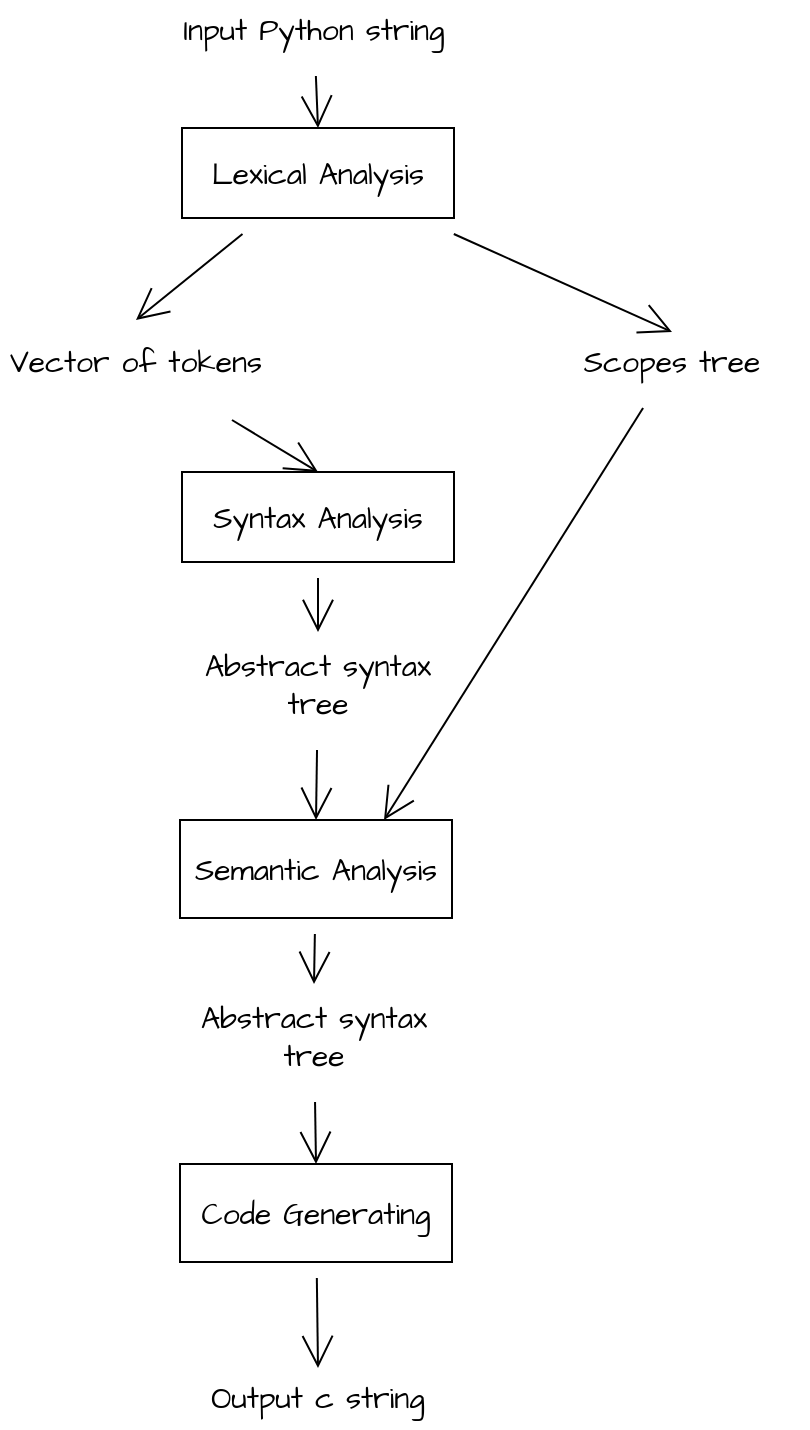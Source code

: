 <mxfile version="24.4.13" type="github">
  <diagram name="‫עמוד-1‬" id="mDzBvKNFUR8dziS2r7m7">
    <mxGraphModel dx="2265" dy="1085" grid="0" gridSize="10" guides="1" tooltips="1" connect="1" arrows="1" fold="1" page="0" pageScale="1" pageWidth="827" pageHeight="1169" math="0" shadow="0">
      <root>
        <mxCell id="0" />
        <mxCell id="1" parent="0" />
        <mxCell id="wvLcPsDLCrIeRJ1zxTek-11" style="edgeStyle=none;curved=1;rounded=0;orthogonalLoop=1;jettySize=auto;html=1;entryX=0.5;entryY=0;entryDx=0;entryDy=0;fontFamily=Architects Daughter;fontSource=https%3A%2F%2Ffonts.googleapis.com%2Fcss%3Ffamily%3DArchitects%2BDaughter;fontSize=15;startSize=14;endArrow=open;endSize=14;sourcePerimeterSpacing=8;targetPerimeterSpacing=8;" edge="1" parent="1" source="wvLcPsDLCrIeRJ1zxTek-1" target="wvLcPsDLCrIeRJ1zxTek-5">
          <mxGeometry relative="1" as="geometry" />
        </mxCell>
        <mxCell id="wvLcPsDLCrIeRJ1zxTek-12" style="edgeStyle=none;curved=1;rounded=0;orthogonalLoop=1;jettySize=auto;html=1;entryX=0.5;entryY=0;entryDx=0;entryDy=0;fontFamily=Architects Daughter;fontSource=https%3A%2F%2Ffonts.googleapis.com%2Fcss%3Ffamily%3DArchitects%2BDaughter;fontSize=15;startSize=14;endArrow=open;endSize=14;sourcePerimeterSpacing=8;targetPerimeterSpacing=8;" edge="1" parent="1" source="wvLcPsDLCrIeRJ1zxTek-1" target="wvLcPsDLCrIeRJ1zxTek-6">
          <mxGeometry relative="1" as="geometry" />
        </mxCell>
        <mxCell id="wvLcPsDLCrIeRJ1zxTek-1" value="&lt;font style=&quot;font-size: 15px;&quot;&gt;Lexical Analysis&lt;/font&gt;" style="rounded=0;whiteSpace=wrap;html=1;fontFamily=Architects Daughter;fontSource=https%3A%2F%2Ffonts.googleapis.com%2Fcss%3Ffamily%3DArchitects%2BDaughter;fontSize=15;" vertex="1" parent="1">
          <mxGeometry x="135" y="129" width="136" height="45" as="geometry" />
        </mxCell>
        <mxCell id="wvLcPsDLCrIeRJ1zxTek-10" style="edgeStyle=none;curved=1;rounded=0;orthogonalLoop=1;jettySize=auto;html=1;entryX=0.5;entryY=0;entryDx=0;entryDy=0;fontFamily=Architects Daughter;fontSource=https%3A%2F%2Ffonts.googleapis.com%2Fcss%3Ffamily%3DArchitects%2BDaughter;fontSize=15;startSize=14;endArrow=open;endSize=14;sourcePerimeterSpacing=8;targetPerimeterSpacing=8;" edge="1" parent="1" source="wvLcPsDLCrIeRJ1zxTek-2" target="wvLcPsDLCrIeRJ1zxTek-1">
          <mxGeometry relative="1" as="geometry" />
        </mxCell>
        <mxCell id="wvLcPsDLCrIeRJ1zxTek-2" value="&lt;font face=&quot;Architects Daughter&quot; data-font-src=&quot;https://fonts.googleapis.com/css?family=Architects+Daughter&quot; style=&quot;font-size: 15px;&quot;&gt;Input Python string&lt;/font&gt;" style="text;strokeColor=none;fillColor=none;html=1;align=center;verticalAlign=middle;whiteSpace=wrap;rounded=0;fontSize=15;fontFamily=Georgia;" vertex="1" parent="1">
          <mxGeometry x="111" y="65" width="180" height="30" as="geometry" />
        </mxCell>
        <mxCell id="wvLcPsDLCrIeRJ1zxTek-16" style="edgeStyle=none;curved=1;rounded=0;orthogonalLoop=1;jettySize=auto;html=1;entryX=0.5;entryY=0;entryDx=0;entryDy=0;fontFamily=Architects Daughter;fontSource=https%3A%2F%2Ffonts.googleapis.com%2Fcss%3Ffamily%3DArchitects%2BDaughter;fontSize=15;startSize=14;endArrow=open;endSize=14;sourcePerimeterSpacing=8;targetPerimeterSpacing=8;" edge="1" parent="1" source="wvLcPsDLCrIeRJ1zxTek-4" target="wvLcPsDLCrIeRJ1zxTek-7">
          <mxGeometry relative="1" as="geometry" />
        </mxCell>
        <mxCell id="wvLcPsDLCrIeRJ1zxTek-4" value="&lt;font style=&quot;font-size: 15px;&quot;&gt;Syntax Analysis&lt;/font&gt;" style="rounded=0;whiteSpace=wrap;html=1;fontFamily=Architects Daughter;fontSource=https%3A%2F%2Ffonts.googleapis.com%2Fcss%3Ffamily%3DArchitects%2BDaughter;fontSize=15;" vertex="1" parent="1">
          <mxGeometry x="135" y="301" width="136" height="45" as="geometry" />
        </mxCell>
        <mxCell id="wvLcPsDLCrIeRJ1zxTek-13" style="edgeStyle=none;curved=1;rounded=0;orthogonalLoop=1;jettySize=auto;html=1;entryX=0.5;entryY=0;entryDx=0;entryDy=0;fontFamily=Architects Daughter;fontSource=https%3A%2F%2Ffonts.googleapis.com%2Fcss%3Ffamily%3DArchitects%2BDaughter;fontSize=15;startSize=14;endArrow=open;endSize=14;sourcePerimeterSpacing=8;targetPerimeterSpacing=8;" edge="1" parent="1" source="wvLcPsDLCrIeRJ1zxTek-5" target="wvLcPsDLCrIeRJ1zxTek-4">
          <mxGeometry relative="1" as="geometry" />
        </mxCell>
        <mxCell id="wvLcPsDLCrIeRJ1zxTek-5" value="&lt;font face=&quot;Architects Daughter&quot; data-font-src=&quot;https://fonts.googleapis.com/css?family=Architects+Daughter&quot; style=&quot;font-size: 15px;&quot;&gt;Vector of tokens&lt;/font&gt;" style="text;strokeColor=none;fillColor=none;html=1;align=center;verticalAlign=middle;whiteSpace=wrap;rounded=0;fontSize=15;fontFamily=Georgia;" vertex="1" parent="1">
          <mxGeometry x="44" y="225" width="136" height="42" as="geometry" />
        </mxCell>
        <mxCell id="wvLcPsDLCrIeRJ1zxTek-30" style="edgeStyle=none;curved=1;rounded=0;orthogonalLoop=1;jettySize=auto;html=1;entryX=0.75;entryY=0;entryDx=0;entryDy=0;fontFamily=Architects Daughter;fontSource=https%3A%2F%2Ffonts.googleapis.com%2Fcss%3Ffamily%3DArchitects%2BDaughter;fontSize=15;startSize=14;endArrow=open;endSize=14;sourcePerimeterSpacing=8;targetPerimeterSpacing=8;" edge="1" parent="1" source="wvLcPsDLCrIeRJ1zxTek-6" target="wvLcPsDLCrIeRJ1zxTek-8">
          <mxGeometry relative="1" as="geometry" />
        </mxCell>
        <mxCell id="wvLcPsDLCrIeRJ1zxTek-6" value="&lt;font face=&quot;Architects Daughter&quot; data-font-src=&quot;https://fonts.googleapis.com/css?family=Architects+Daughter&quot; style=&quot;font-size: 15px;&quot;&gt;Scopes tree&lt;/font&gt;" style="text;strokeColor=none;fillColor=none;html=1;align=center;verticalAlign=middle;whiteSpace=wrap;rounded=0;fontSize=15;fontFamily=Georgia;" vertex="1" parent="1">
          <mxGeometry x="312" y="231" width="136" height="30" as="geometry" />
        </mxCell>
        <mxCell id="wvLcPsDLCrIeRJ1zxTek-21" style="edgeStyle=none;curved=1;rounded=0;orthogonalLoop=1;jettySize=auto;html=1;entryX=0.5;entryY=0;entryDx=0;entryDy=0;fontFamily=Architects Daughter;fontSource=https%3A%2F%2Ffonts.googleapis.com%2Fcss%3Ffamily%3DArchitects%2BDaughter;fontSize=15;startSize=14;endArrow=open;endSize=14;sourcePerimeterSpacing=8;targetPerimeterSpacing=8;" edge="1" parent="1" source="wvLcPsDLCrIeRJ1zxTek-7" target="wvLcPsDLCrIeRJ1zxTek-8">
          <mxGeometry relative="1" as="geometry" />
        </mxCell>
        <mxCell id="wvLcPsDLCrIeRJ1zxTek-7" value="&lt;font face=&quot;Architects Daughter&quot; data-font-src=&quot;https://fonts.googleapis.com/css?family=Architects+Daughter&quot; style=&quot;font-size: 15px;&quot;&gt;Abstract syntax tree&lt;/font&gt;" style="text;strokeColor=none;fillColor=none;html=1;align=center;verticalAlign=middle;whiteSpace=wrap;rounded=0;fontSize=15;fontFamily=Georgia;" vertex="1" parent="1">
          <mxGeometry x="135" y="381" width="136" height="51" as="geometry" />
        </mxCell>
        <mxCell id="wvLcPsDLCrIeRJ1zxTek-25" style="edgeStyle=none;curved=1;rounded=0;orthogonalLoop=1;jettySize=auto;html=1;entryX=0.5;entryY=0;entryDx=0;entryDy=0;fontFamily=Architects Daughter;fontSource=https%3A%2F%2Ffonts.googleapis.com%2Fcss%3Ffamily%3DArchitects%2BDaughter;fontSize=15;startSize=14;endArrow=open;endSize=14;sourcePerimeterSpacing=8;targetPerimeterSpacing=8;" edge="1" parent="1" source="wvLcPsDLCrIeRJ1zxTek-8" target="wvLcPsDLCrIeRJ1zxTek-23">
          <mxGeometry relative="1" as="geometry" />
        </mxCell>
        <mxCell id="wvLcPsDLCrIeRJ1zxTek-8" value="&lt;font style=&quot;font-size: 15px;&quot;&gt;Semantic Analysis&lt;/font&gt;" style="rounded=0;whiteSpace=wrap;html=1;fontFamily=Architects Daughter;fontSource=https%3A%2F%2Ffonts.googleapis.com%2Fcss%3Ffamily%3DArchitects%2BDaughter;fontSize=15;" vertex="1" parent="1">
          <mxGeometry x="134" y="475" width="136" height="49" as="geometry" />
        </mxCell>
        <mxCell id="wvLcPsDLCrIeRJ1zxTek-9" value="&lt;font face=&quot;Architects Daughter&quot; data-font-src=&quot;https://fonts.googleapis.com/css?family=Architects+Daughter&quot; style=&quot;font-size: 15px;&quot;&gt;Output c string&lt;/font&gt;" style="text;strokeColor=none;fillColor=none;html=1;align=center;verticalAlign=middle;whiteSpace=wrap;rounded=0;fontSize=15;fontFamily=Georgia;" vertex="1" parent="1">
          <mxGeometry x="123" y="749" width="160" height="30" as="geometry" />
        </mxCell>
        <mxCell id="wvLcPsDLCrIeRJ1zxTek-27" style="edgeStyle=none;curved=1;rounded=0;orthogonalLoop=1;jettySize=auto;html=1;entryX=0.5;entryY=0;entryDx=0;entryDy=0;fontFamily=Architects Daughter;fontSource=https%3A%2F%2Ffonts.googleapis.com%2Fcss%3Ffamily%3DArchitects%2BDaughter;fontSize=15;startSize=14;endArrow=open;endSize=14;sourcePerimeterSpacing=8;targetPerimeterSpacing=8;" edge="1" parent="1" source="wvLcPsDLCrIeRJ1zxTek-23" target="wvLcPsDLCrIeRJ1zxTek-26">
          <mxGeometry relative="1" as="geometry" />
        </mxCell>
        <mxCell id="wvLcPsDLCrIeRJ1zxTek-23" value="&lt;font face=&quot;Architects Daughter&quot; data-font-src=&quot;https://fonts.googleapis.com/css?family=Architects+Daughter&quot; style=&quot;font-size: 15px;&quot;&gt;Abstract syntax tree&lt;/font&gt;" style="text;strokeColor=none;fillColor=none;html=1;align=center;verticalAlign=middle;whiteSpace=wrap;rounded=0;fontSize=15;fontFamily=Georgia;" vertex="1" parent="1">
          <mxGeometry x="133" y="557" width="136" height="51" as="geometry" />
        </mxCell>
        <mxCell id="wvLcPsDLCrIeRJ1zxTek-28" style="edgeStyle=none;curved=1;rounded=0;orthogonalLoop=1;jettySize=auto;html=1;entryX=0.5;entryY=0;entryDx=0;entryDy=0;fontFamily=Architects Daughter;fontSource=https%3A%2F%2Ffonts.googleapis.com%2Fcss%3Ffamily%3DArchitects%2BDaughter;fontSize=15;startSize=14;endArrow=open;endSize=14;sourcePerimeterSpacing=8;targetPerimeterSpacing=8;" edge="1" parent="1" source="wvLcPsDLCrIeRJ1zxTek-26" target="wvLcPsDLCrIeRJ1zxTek-9">
          <mxGeometry relative="1" as="geometry" />
        </mxCell>
        <mxCell id="wvLcPsDLCrIeRJ1zxTek-26" value="&lt;font style=&quot;font-size: 15px;&quot;&gt;Code Generating&lt;/font&gt;" style="rounded=0;whiteSpace=wrap;html=1;fontFamily=Architects Daughter;fontSource=https%3A%2F%2Ffonts.googleapis.com%2Fcss%3Ffamily%3DArchitects%2BDaughter;fontSize=15;" vertex="1" parent="1">
          <mxGeometry x="134" y="647" width="136" height="49" as="geometry" />
        </mxCell>
      </root>
    </mxGraphModel>
  </diagram>
</mxfile>
